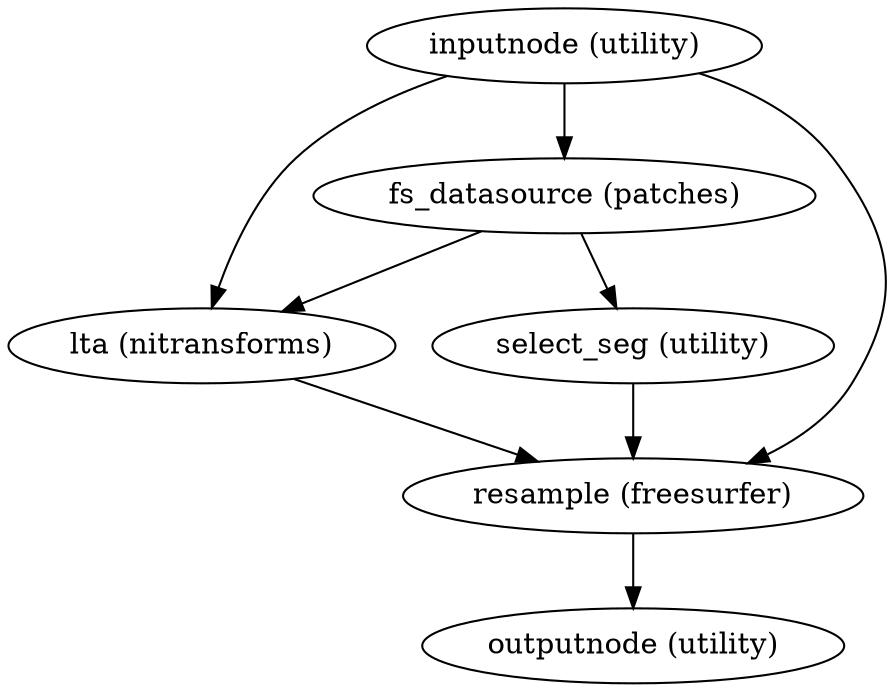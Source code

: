 strict digraph {
"inputnode (utility)";
"fs_datasource (patches)";
"lta (nitransforms)";
"resample (freesurfer)";
"select_seg (utility)";
"outputnode (utility)";
"inputnode (utility)" -> "fs_datasource (patches)";
"inputnode (utility)" -> "lta (nitransforms)";
"inputnode (utility)" -> "resample (freesurfer)";
"fs_datasource (patches)" -> "lta (nitransforms)";
"fs_datasource (patches)" -> "select_seg (utility)";
"lta (nitransforms)" -> "resample (freesurfer)";
"resample (freesurfer)" -> "outputnode (utility)";
"select_seg (utility)" -> "resample (freesurfer)";
}
